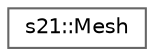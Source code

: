 digraph "Graphical Class Hierarchy"
{
 // LATEX_PDF_SIZE
  bgcolor="transparent";
  edge [fontname=Helvetica,fontsize=10,labelfontname=Helvetica,labelfontsize=10];
  node [fontname=Helvetica,fontsize=10,shape=box,height=0.2,width=0.4];
  rankdir="LR";
  Node0 [id="Node000000",label="s21::Mesh",height=0.2,width=0.4,color="grey40", fillcolor="white", style="filled",URL="$namespaces21.html#structs21_1_1Mesh",tooltip="Represents a mesh within an object, associated with a material and consisting of multiple faces."];
}
